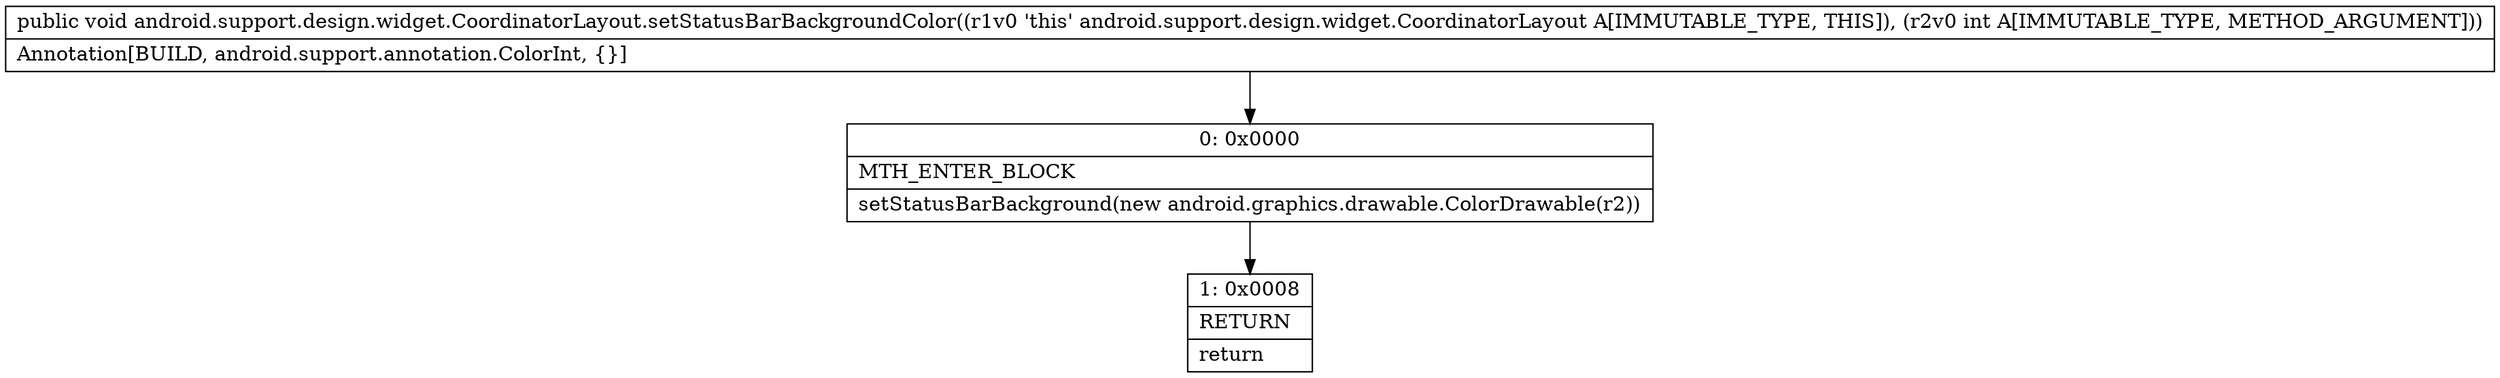 digraph "CFG forandroid.support.design.widget.CoordinatorLayout.setStatusBarBackgroundColor(I)V" {
Node_0 [shape=record,label="{0\:\ 0x0000|MTH_ENTER_BLOCK\l|setStatusBarBackground(new android.graphics.drawable.ColorDrawable(r2))\l}"];
Node_1 [shape=record,label="{1\:\ 0x0008|RETURN\l|return\l}"];
MethodNode[shape=record,label="{public void android.support.design.widget.CoordinatorLayout.setStatusBarBackgroundColor((r1v0 'this' android.support.design.widget.CoordinatorLayout A[IMMUTABLE_TYPE, THIS]), (r2v0 int A[IMMUTABLE_TYPE, METHOD_ARGUMENT]))  | Annotation[BUILD, android.support.annotation.ColorInt, \{\}]\l}"];
MethodNode -> Node_0;
Node_0 -> Node_1;
}


